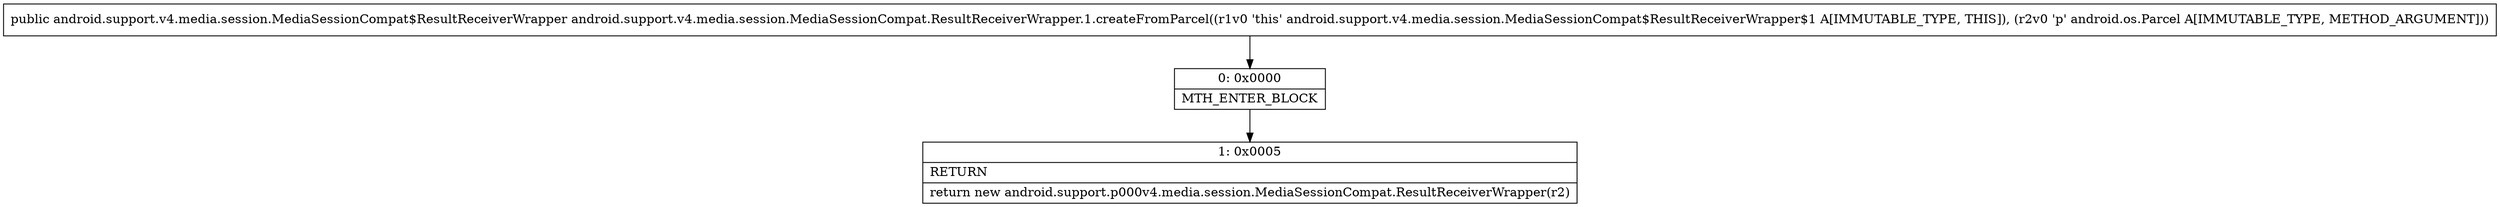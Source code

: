 digraph "CFG forandroid.support.v4.media.session.MediaSessionCompat.ResultReceiverWrapper.1.createFromParcel(Landroid\/os\/Parcel;)Landroid\/support\/v4\/media\/session\/MediaSessionCompat$ResultReceiverWrapper;" {
Node_0 [shape=record,label="{0\:\ 0x0000|MTH_ENTER_BLOCK\l}"];
Node_1 [shape=record,label="{1\:\ 0x0005|RETURN\l|return new android.support.p000v4.media.session.MediaSessionCompat.ResultReceiverWrapper(r2)\l}"];
MethodNode[shape=record,label="{public android.support.v4.media.session.MediaSessionCompat$ResultReceiverWrapper android.support.v4.media.session.MediaSessionCompat.ResultReceiverWrapper.1.createFromParcel((r1v0 'this' android.support.v4.media.session.MediaSessionCompat$ResultReceiverWrapper$1 A[IMMUTABLE_TYPE, THIS]), (r2v0 'p' android.os.Parcel A[IMMUTABLE_TYPE, METHOD_ARGUMENT])) }"];
MethodNode -> Node_0;
Node_0 -> Node_1;
}

